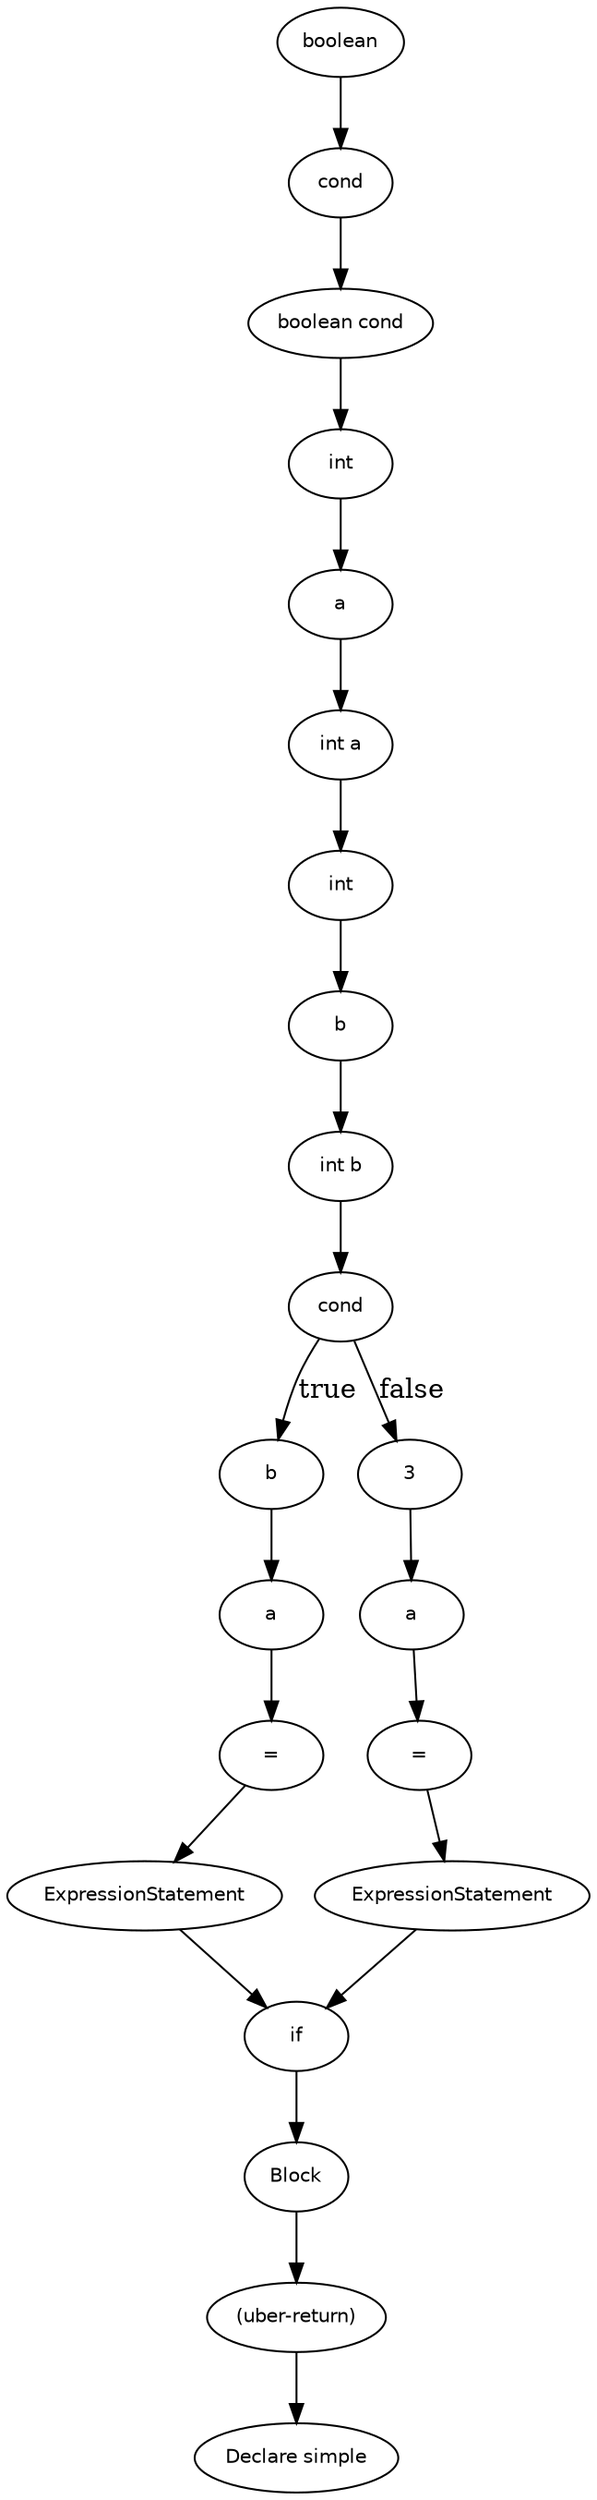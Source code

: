 digraph simple {
  19 [
    label = "=",
    fontname = Helvetica,
    fontsize = 10
  ];
  18 [
    label = ExpressionStatement,
    fontname = Helvetica,
    fontsize = 10
  ];
  17 [
    label = b,
    fontname = Helvetica,
    fontsize = 10
  ];
  16 [
    label = a,
    fontname = Helvetica,
    fontsize = 10
  ];
  15 [
    label = "=",
    fontname = Helvetica,
    fontsize = 10
  ];
  14 [
    label = ExpressionStatement,
    fontname = Helvetica,
    fontsize = 10
  ];
  13 [
    label = cond,
    fontname = Helvetica,
    fontsize = 10
  ];
  12 [
    label = if,
    fontname = Helvetica,
    fontsize = 10
  ];
  11 [
    label = b,
    fontname = Helvetica,
    fontsize = 10
  ];
  10 [
    label = int,
    fontname = Helvetica,
    fontsize = 10
  ];
  9 [
    label = "int b",
    fontname = Helvetica,
    fontsize = 10
  ];
  8 [
    label = a,
    fontname = Helvetica,
    fontsize = 10
  ];
  7 [
    label = int,
    fontname = Helvetica,
    fontsize = 10
  ];
  6 [
    label = "int a",
    fontname = Helvetica,
    fontsize = 10
  ];
  5 [
    label = cond,
    fontname = Helvetica,
    fontsize = 10
  ];
  4 [
    label = boolean,
    fontname = Helvetica,
    fontsize = 10
  ];
  3 [
    label = "boolean cond",
    fontname = Helvetica,
    fontsize = 10
  ];
  2 [
    label = "(uber-return)",
    fontname = Helvetica,
    fontsize = 10
  ];
  22 [
    label = Block,
    fontname = Helvetica,
    fontsize = 10
  ];
  21 [
    label = 3,
    fontname = Helvetica,
    fontsize = 10
  ];
  0 [
    label = "Declare simple",
    fontname = Helvetica,
    fontsize = 10
  ];
  20 [
    label = a,
    fontname = Helvetica,
    fontsize = 10
  ];
  4 -> 5 [
    label = ""
  ];
  13 -> 17 [
    label = true
  ];
  7 -> 8 [
    label = ""
  ];
  20 -> 19 [
    label = ""
  ];
  18 -> 12 [
    label = ""
  ];
  3 -> 7 [
    label = ""
  ];
  19 -> 18 [
    label = ""
  ];
  15 -> 14 [
    label = ""
  ];
  16 -> 15 [
    label = ""
  ];
  10 -> 11 [
    label = ""
  ];
  17 -> 16 [
    label = ""
  ];
  6 -> 10 [
    label = ""
  ];
  8 -> 6 [
    label = ""
  ];
  2 -> 0 [
    label = ""
  ];
  22 -> 2 [
    label = ""
  ];
  21 -> 20 [
    label = ""
  ];
  12 -> 22 [
    label = ""
  ];
  13 -> 21 [
    label = false
  ];
  14 -> 12 [
    label = ""
  ];
  9 -> 13 [
    label = ""
  ];
  11 -> 9 [
    label = ""
  ];
  5 -> 3 [
    label = ""
  ];
}

